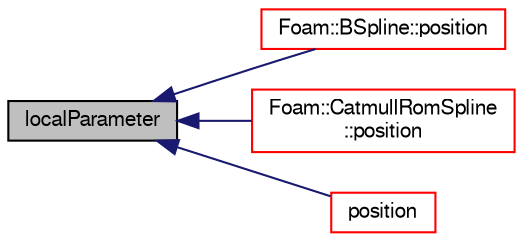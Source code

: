 digraph "localParameter"
{
  bgcolor="transparent";
  edge [fontname="FreeSans",fontsize="10",labelfontname="FreeSans",labelfontsize="10"];
  node [fontname="FreeSans",fontsize="10",shape=record];
  rankdir="LR";
  Node17 [label="localParameter",height=0.2,width=0.4,color="black", fillcolor="grey75", style="filled", fontcolor="black"];
  Node17 -> Node18 [dir="back",color="midnightblue",fontsize="10",style="solid",fontname="FreeSans"];
  Node18 [label="Foam::BSpline::position",height=0.2,width=0.4,color="red",URL="$a24726.html#a42dfd654e4ed87b5d22015dabbb44b0c",tooltip="Return the point position corresponding to the curve parameter. "];
  Node17 -> Node20 [dir="back",color="midnightblue",fontsize="10",style="solid",fontname="FreeSans"];
  Node20 [label="Foam::CatmullRomSpline\l::position",height=0.2,width=0.4,color="red",URL="$a24734.html#a42dfd654e4ed87b5d22015dabbb44b0c",tooltip="Return the point position corresponding to the curve parameter. "];
  Node17 -> Node22 [dir="back",color="midnightblue",fontsize="10",style="solid",fontname="FreeSans"];
  Node22 [label="position",height=0.2,width=0.4,color="red",URL="$a24750.html#aec9bfeaafcc6e794b90a07fae59018e1",tooltip="Return the point position corresponding to the curve parameter. "];
}

